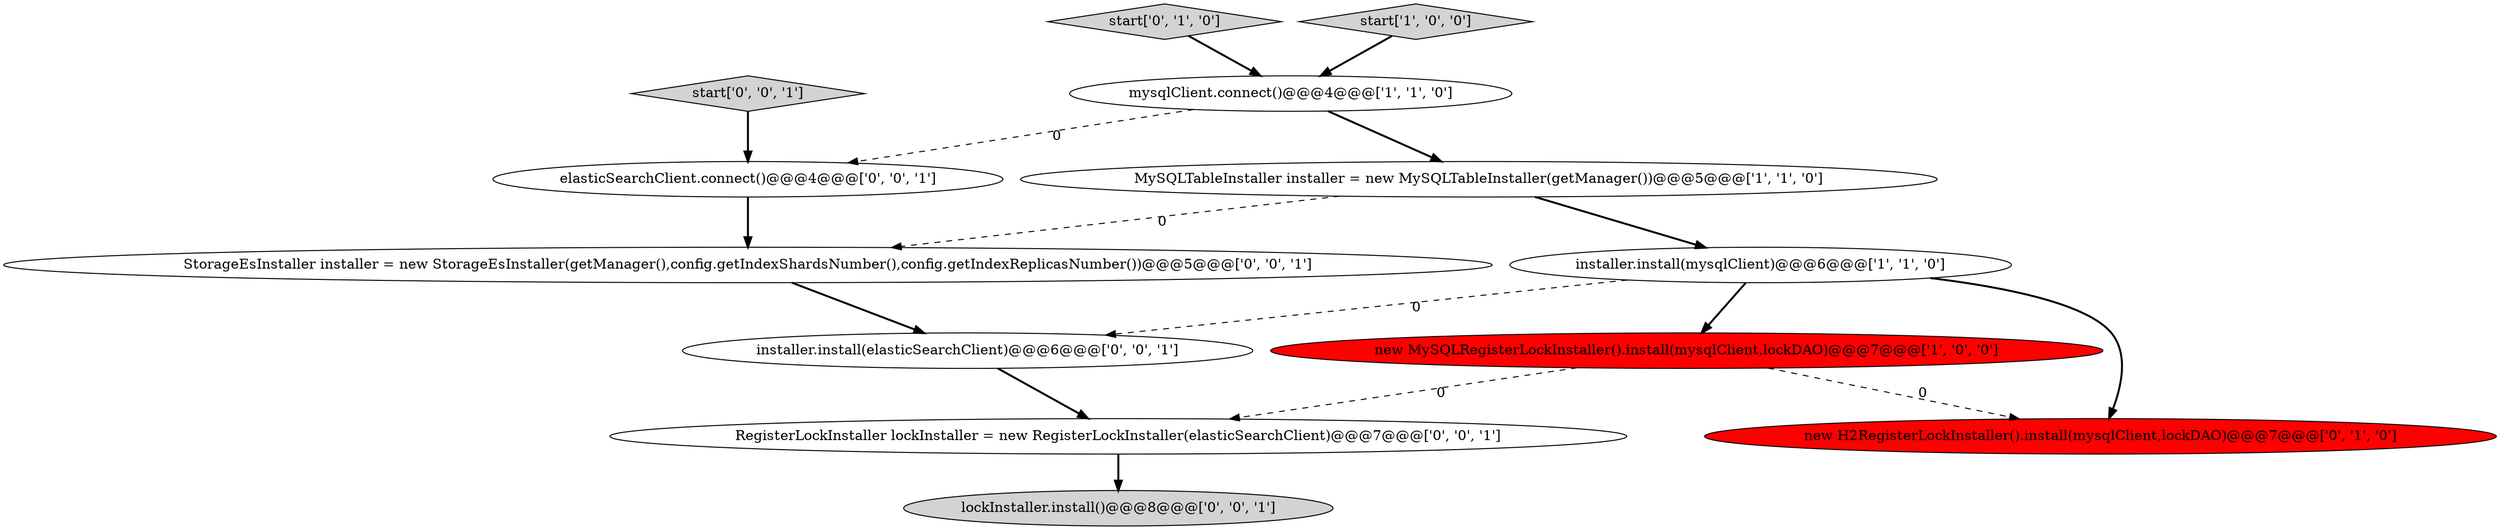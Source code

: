 digraph {
6 [style = filled, label = "start['0', '1', '0']", fillcolor = lightgray, shape = diamond image = "AAA0AAABBB2BBB"];
5 [style = filled, label = "new H2RegisterLockInstaller().install(mysqlClient,lockDAO)@@@7@@@['0', '1', '0']", fillcolor = red, shape = ellipse image = "AAA1AAABBB2BBB"];
11 [style = filled, label = "elasticSearchClient.connect()@@@4@@@['0', '0', '1']", fillcolor = white, shape = ellipse image = "AAA0AAABBB3BBB"];
7 [style = filled, label = "lockInstaller.install()@@@8@@@['0', '0', '1']", fillcolor = lightgray, shape = ellipse image = "AAA0AAABBB3BBB"];
1 [style = filled, label = "MySQLTableInstaller installer = new MySQLTableInstaller(getManager())@@@5@@@['1', '1', '0']", fillcolor = white, shape = ellipse image = "AAA0AAABBB1BBB"];
8 [style = filled, label = "start['0', '0', '1']", fillcolor = lightgray, shape = diamond image = "AAA0AAABBB3BBB"];
2 [style = filled, label = "start['1', '0', '0']", fillcolor = lightgray, shape = diamond image = "AAA0AAABBB1BBB"];
10 [style = filled, label = "installer.install(elasticSearchClient)@@@6@@@['0', '0', '1']", fillcolor = white, shape = ellipse image = "AAA0AAABBB3BBB"];
9 [style = filled, label = "StorageEsInstaller installer = new StorageEsInstaller(getManager(),config.getIndexShardsNumber(),config.getIndexReplicasNumber())@@@5@@@['0', '0', '1']", fillcolor = white, shape = ellipse image = "AAA0AAABBB3BBB"];
3 [style = filled, label = "new MySQLRegisterLockInstaller().install(mysqlClient,lockDAO)@@@7@@@['1', '0', '0']", fillcolor = red, shape = ellipse image = "AAA1AAABBB1BBB"];
0 [style = filled, label = "mysqlClient.connect()@@@4@@@['1', '1', '0']", fillcolor = white, shape = ellipse image = "AAA0AAABBB1BBB"];
4 [style = filled, label = "installer.install(mysqlClient)@@@6@@@['1', '1', '0']", fillcolor = white, shape = ellipse image = "AAA0AAABBB1BBB"];
12 [style = filled, label = "RegisterLockInstaller lockInstaller = new RegisterLockInstaller(elasticSearchClient)@@@7@@@['0', '0', '1']", fillcolor = white, shape = ellipse image = "AAA0AAABBB3BBB"];
3->5 [style = dashed, label="0"];
4->3 [style = bold, label=""];
1->9 [style = dashed, label="0"];
1->4 [style = bold, label=""];
2->0 [style = bold, label=""];
6->0 [style = bold, label=""];
0->11 [style = dashed, label="0"];
3->12 [style = dashed, label="0"];
9->10 [style = bold, label=""];
4->10 [style = dashed, label="0"];
11->9 [style = bold, label=""];
8->11 [style = bold, label=""];
10->12 [style = bold, label=""];
4->5 [style = bold, label=""];
0->1 [style = bold, label=""];
12->7 [style = bold, label=""];
}
